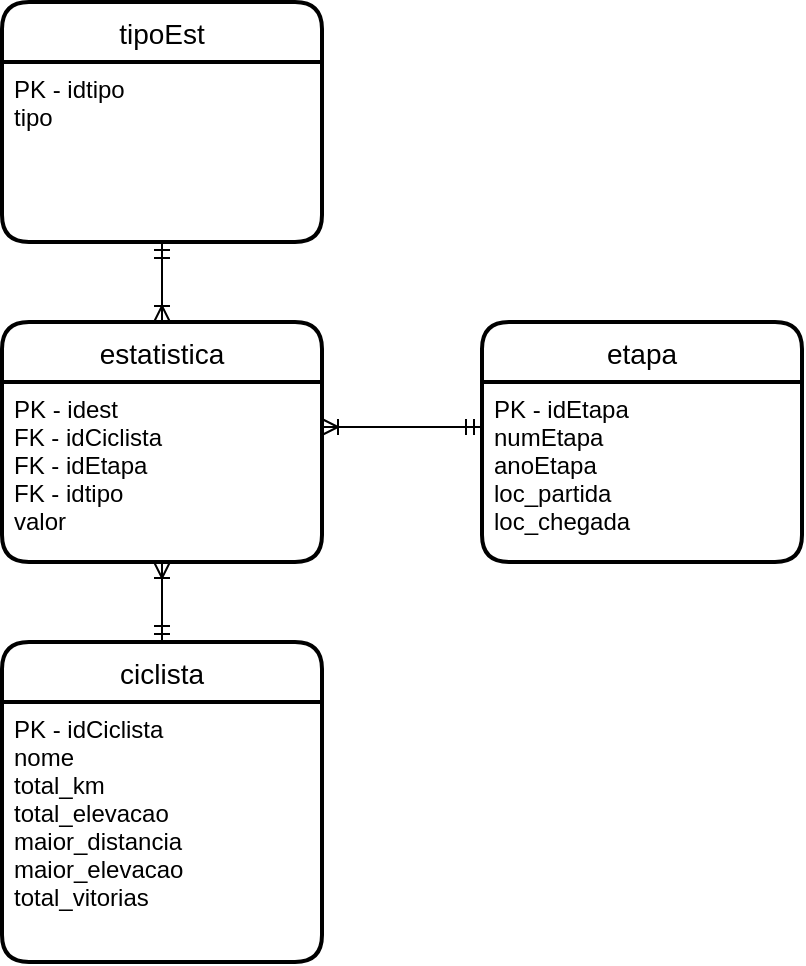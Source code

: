 <mxfile version="21.2.1" type="device">
  <diagram id="zLfT-zzH2stmDpR5ujuY" name="Página-1">
    <mxGraphModel dx="1050" dy="573" grid="1" gridSize="10" guides="1" tooltips="1" connect="1" arrows="1" fold="1" page="1" pageScale="1" pageWidth="827" pageHeight="1169" math="0" shadow="0">
      <root>
        <mxCell id="0" />
        <mxCell id="1" parent="0" />
        <mxCell id="aQA_T-wE1sQcMbmdMeJz-1" value="estatistica" style="swimlane;childLayout=stackLayout;horizontal=1;startSize=30;horizontalStack=0;rounded=1;fontSize=14;fontStyle=0;strokeWidth=2;resizeParent=0;resizeLast=1;shadow=0;dashed=0;align=center;" parent="1" vertex="1">
          <mxGeometry x="160" y="200" width="160" height="120" as="geometry" />
        </mxCell>
        <mxCell id="aQA_T-wE1sQcMbmdMeJz-2" value="PK - idest&#xa;FK - idCiclista&#xa;FK - idEtapa&#xa;FK - idtipo&#xa;valor" style="align=left;strokeColor=none;fillColor=none;spacingLeft=4;fontSize=12;verticalAlign=top;resizable=0;rotatable=0;part=1;" parent="aQA_T-wE1sQcMbmdMeJz-1" vertex="1">
          <mxGeometry y="30" width="160" height="90" as="geometry" />
        </mxCell>
        <mxCell id="aQA_T-wE1sQcMbmdMeJz-17" style="edgeStyle=orthogonalEdgeStyle;rounded=0;orthogonalLoop=1;jettySize=auto;html=1;exitX=0.5;exitY=0;exitDx=0;exitDy=0;entryX=0.5;entryY=1;entryDx=0;entryDy=0;startArrow=ERmandOne;startFill=0;endArrow=ERoneToMany;endFill=0;" parent="1" source="aQA_T-wE1sQcMbmdMeJz-3" target="aQA_T-wE1sQcMbmdMeJz-2" edge="1">
          <mxGeometry relative="1" as="geometry">
            <Array as="points">
              <mxPoint x="240" y="340" />
              <mxPoint x="240" y="340" />
            </Array>
          </mxGeometry>
        </mxCell>
        <mxCell id="aQA_T-wE1sQcMbmdMeJz-3" value="ciclista" style="swimlane;childLayout=stackLayout;horizontal=1;startSize=30;horizontalStack=0;rounded=1;fontSize=14;fontStyle=0;strokeWidth=2;resizeParent=0;resizeLast=1;shadow=0;dashed=0;align=center;" parent="1" vertex="1">
          <mxGeometry x="160" y="360" width="160" height="160" as="geometry" />
        </mxCell>
        <mxCell id="aQA_T-wE1sQcMbmdMeJz-4" value="PK - idCiclista&#xa;nome&#xa;total_km&#xa;total_elevacao&#xa;maior_distancia&#xa;maior_elevacao&#xa;total_vitorias" style="align=left;strokeColor=none;fillColor=none;spacingLeft=4;fontSize=12;verticalAlign=top;resizable=0;rotatable=0;part=1;" parent="aQA_T-wE1sQcMbmdMeJz-3" vertex="1">
          <mxGeometry y="30" width="160" height="130" as="geometry" />
        </mxCell>
        <mxCell id="aQA_T-wE1sQcMbmdMeJz-15" value="etapa" style="swimlane;childLayout=stackLayout;horizontal=1;startSize=30;horizontalStack=0;rounded=1;fontSize=14;fontStyle=0;strokeWidth=2;resizeParent=0;resizeLast=1;shadow=0;dashed=0;align=center;" parent="1" vertex="1">
          <mxGeometry x="400" y="200" width="160" height="120" as="geometry" />
        </mxCell>
        <mxCell id="aQA_T-wE1sQcMbmdMeJz-16" value="PK - idEtapa&#xa;numEtapa&#xa;anoEtapa&#xa;loc_partida&#xa;loc_chegada" style="align=left;strokeColor=none;fillColor=none;spacingLeft=4;fontSize=12;verticalAlign=top;resizable=0;rotatable=0;part=1;" parent="aQA_T-wE1sQcMbmdMeJz-15" vertex="1">
          <mxGeometry y="30" width="160" height="90" as="geometry" />
        </mxCell>
        <mxCell id="r-qwxW2JbaWrQNU_p-Cf-1" value="tipoEst" style="swimlane;childLayout=stackLayout;horizontal=1;startSize=30;horizontalStack=0;rounded=1;fontSize=14;fontStyle=0;strokeWidth=2;resizeParent=0;resizeLast=1;shadow=0;dashed=0;align=center;" parent="1" vertex="1">
          <mxGeometry x="160" y="40" width="160" height="120" as="geometry" />
        </mxCell>
        <mxCell id="r-qwxW2JbaWrQNU_p-Cf-2" value="PK - idtipo&#xa;tipo" style="align=left;strokeColor=none;fillColor=none;spacingLeft=4;fontSize=12;verticalAlign=top;resizable=0;rotatable=0;part=1;" parent="r-qwxW2JbaWrQNU_p-Cf-1" vertex="1">
          <mxGeometry y="30" width="160" height="90" as="geometry" />
        </mxCell>
        <mxCell id="r-qwxW2JbaWrQNU_p-Cf-3" style="edgeStyle=orthogonalEdgeStyle;rounded=0;orthogonalLoop=1;jettySize=auto;html=1;exitX=0;exitY=0.25;exitDx=0;exitDy=0;entryX=1;entryY=0.25;entryDx=0;entryDy=0;startArrow=ERmandOne;startFill=0;endArrow=ERoneToMany;endFill=0;" parent="1" source="aQA_T-wE1sQcMbmdMeJz-16" target="aQA_T-wE1sQcMbmdMeJz-2" edge="1">
          <mxGeometry relative="1" as="geometry">
            <mxPoint x="430" y="370" as="sourcePoint" />
            <mxPoint x="260" y="330" as="targetPoint" />
          </mxGeometry>
        </mxCell>
        <mxCell id="r-qwxW2JbaWrQNU_p-Cf-4" style="edgeStyle=orthogonalEdgeStyle;rounded=0;orthogonalLoop=1;jettySize=auto;html=1;exitX=0.5;exitY=1;exitDx=0;exitDy=0;entryX=0.5;entryY=0;entryDx=0;entryDy=0;startArrow=ERmandOne;startFill=0;endArrow=ERoneToMany;endFill=0;" parent="1" source="r-qwxW2JbaWrQNU_p-Cf-2" target="aQA_T-wE1sQcMbmdMeJz-1" edge="1">
          <mxGeometry relative="1" as="geometry">
            <mxPoint x="489.52" y="266.04" as="sourcePoint" />
            <mxPoint x="340" y="262.5" as="targetPoint" />
          </mxGeometry>
        </mxCell>
      </root>
    </mxGraphModel>
  </diagram>
</mxfile>
